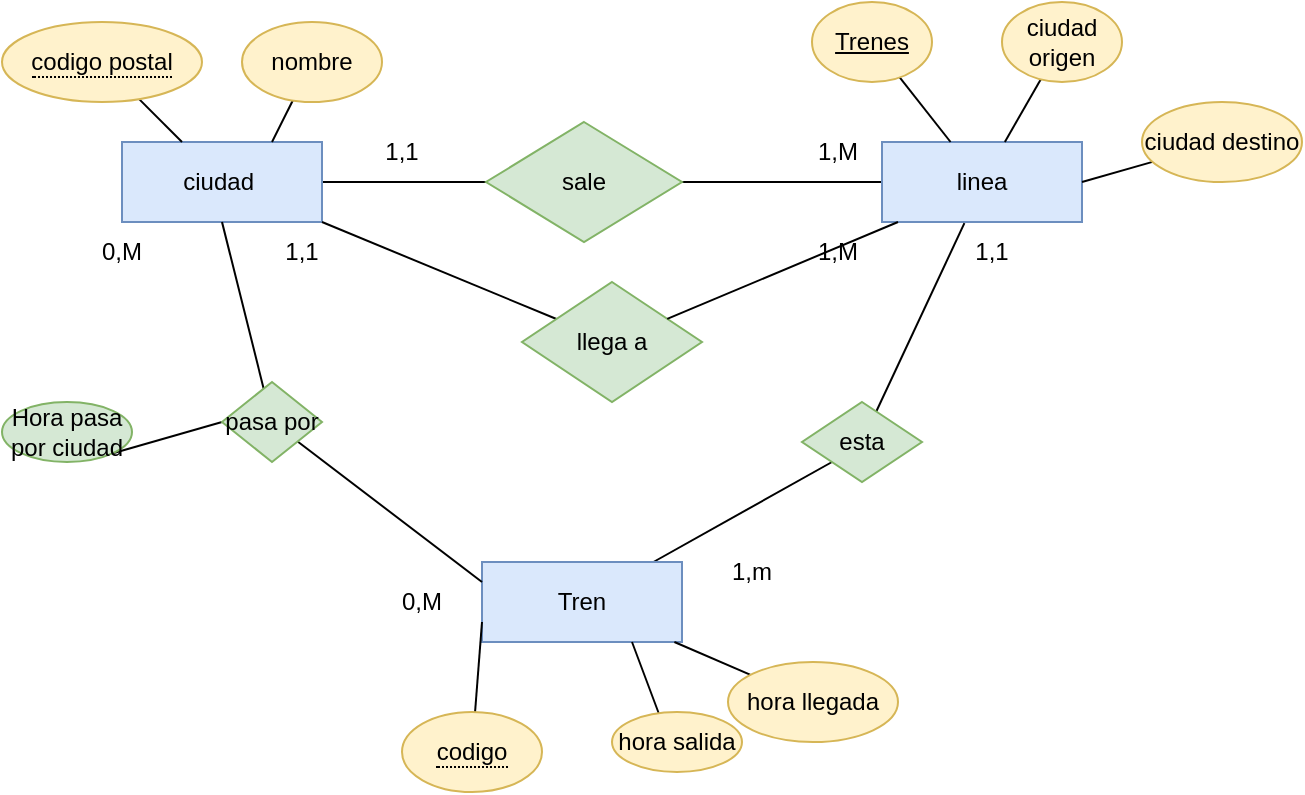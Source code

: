 <mxfile version="20.5.3" type="device"><diagram id="R2lEEEUBdFMjLlhIrx00" name="Page-1"><mxGraphModel dx="1038" dy="579" grid="1" gridSize="10" guides="1" tooltips="1" connect="1" arrows="1" fold="1" page="1" pageScale="1" pageWidth="850" pageHeight="1100" math="0" shadow="0" extFonts="Permanent Marker^https://fonts.googleapis.com/css?family=Permanent+Marker"><root><mxCell id="0"/><mxCell id="1" parent="0"/><mxCell id="ZuzRie6NWpMorut6srq6-7" style="edgeStyle=none;rounded=0;orthogonalLoop=1;jettySize=auto;html=1;entryX=0;entryY=0.5;entryDx=0;entryDy=0;endArrow=none;endFill=0;" parent="1" source="ZuzRie6NWpMorut6srq6-1" target="ZuzRie6NWpMorut6srq6-31" edge="1"><mxGeometry relative="1" as="geometry"><mxPoint x="260" y="140" as="targetPoint"/></mxGeometry></mxCell><mxCell id="ZuzRie6NWpMorut6srq6-1" value="ciudad&amp;nbsp;" style="whiteSpace=wrap;html=1;align=center;fillColor=#dae8fc;strokeColor=#6c8ebf;" parent="1" vertex="1"><mxGeometry x="80" y="120" width="100" height="40" as="geometry"/></mxCell><mxCell id="ZuzRie6NWpMorut6srq6-3" style="rounded=0;orthogonalLoop=1;jettySize=auto;html=1;entryX=0.75;entryY=0;entryDx=0;entryDy=0;endArrow=none;endFill=0;" parent="1" source="ZuzRie6NWpMorut6srq6-2" target="ZuzRie6NWpMorut6srq6-1" edge="1"><mxGeometry relative="1" as="geometry"/></mxCell><mxCell id="ZuzRie6NWpMorut6srq6-2" value="nombre" style="ellipse;whiteSpace=wrap;html=1;align=center;fillColor=#fff2cc;strokeColor=#d6b656;" parent="1" vertex="1"><mxGeometry x="140" y="60" width="70" height="40" as="geometry"/></mxCell><mxCell id="ZuzRie6NWpMorut6srq6-5" style="edgeStyle=none;rounded=0;orthogonalLoop=1;jettySize=auto;html=1;endArrow=none;endFill=0;" parent="1" source="ZuzRie6NWpMorut6srq6-4" target="ZuzRie6NWpMorut6srq6-1" edge="1"><mxGeometry relative="1" as="geometry"/></mxCell><mxCell id="ZuzRie6NWpMorut6srq6-4" value="&lt;span style=&quot;border-bottom: 1px dotted&quot;&gt;codigo postal&lt;/span&gt;" style="ellipse;whiteSpace=wrap;html=1;align=center;fillColor=#fff2cc;strokeColor=#d6b656;" parent="1" vertex="1"><mxGeometry x="20" y="60" width="100" height="40" as="geometry"/></mxCell><mxCell id="ZuzRie6NWpMorut6srq6-48" style="edgeStyle=none;rounded=0;orthogonalLoop=1;jettySize=auto;html=1;entryX=0;entryY=1;entryDx=0;entryDy=0;endArrow=none;endFill=0;" parent="1" source="ZuzRie6NWpMorut6srq6-10" target="ZuzRie6NWpMorut6srq6-46" edge="1"><mxGeometry relative="1" as="geometry"/></mxCell><mxCell id="ZuzRie6NWpMorut6srq6-10" value="Tren" style="whiteSpace=wrap;html=1;align=center;fillColor=#dae8fc;strokeColor=#6c8ebf;" parent="1" vertex="1"><mxGeometry x="260" y="330" width="100" height="40" as="geometry"/></mxCell><mxCell id="ZuzRie6NWpMorut6srq6-17" style="edgeStyle=none;rounded=0;orthogonalLoop=1;jettySize=auto;html=1;endArrow=none;endFill=0;" parent="1" source="ZuzRie6NWpMorut6srq6-12" target="ZuzRie6NWpMorut6srq6-31" edge="1"><mxGeometry relative="1" as="geometry"><mxPoint x="350" y="140" as="targetPoint"/></mxGeometry></mxCell><mxCell id="ZuzRie6NWpMorut6srq6-12" value="linea" style="whiteSpace=wrap;html=1;align=center;fillColor=#dae8fc;strokeColor=#6c8ebf;" parent="1" vertex="1"><mxGeometry x="460" y="120" width="100" height="40" as="geometry"/></mxCell><mxCell id="ZuzRie6NWpMorut6srq6-22" style="edgeStyle=none;rounded=0;orthogonalLoop=1;jettySize=auto;html=1;endArrow=none;endFill=0;" parent="1" source="ZuzRie6NWpMorut6srq6-19" target="ZuzRie6NWpMorut6srq6-12" edge="1"><mxGeometry relative="1" as="geometry"/></mxCell><mxCell id="ZuzRie6NWpMorut6srq6-19" value="ciudad origen" style="ellipse;whiteSpace=wrap;html=1;align=center;fillColor=#fff2cc;strokeColor=#d6b656;" parent="1" vertex="1"><mxGeometry x="520" y="50" width="60" height="40" as="geometry"/></mxCell><mxCell id="ZuzRie6NWpMorut6srq6-21" style="edgeStyle=none;rounded=0;orthogonalLoop=1;jettySize=auto;html=1;endArrow=none;endFill=0;" parent="1" source="ZuzRie6NWpMorut6srq6-20" target="ZuzRie6NWpMorut6srq6-12" edge="1"><mxGeometry relative="1" as="geometry"/></mxCell><mxCell id="ZuzRie6NWpMorut6srq6-20" value="Trenes" style="ellipse;whiteSpace=wrap;html=1;align=center;fontStyle=4;fillColor=#fff2cc;strokeColor=#d6b656;" parent="1" vertex="1"><mxGeometry x="425" y="50" width="60" height="40" as="geometry"/></mxCell><mxCell id="ZuzRie6NWpMorut6srq6-24" style="edgeStyle=none;rounded=0;orthogonalLoop=1;jettySize=auto;html=1;entryX=1;entryY=0.5;entryDx=0;entryDy=0;endArrow=none;endFill=0;" parent="1" source="ZuzRie6NWpMorut6srq6-23" target="ZuzRie6NWpMorut6srq6-12" edge="1"><mxGeometry relative="1" as="geometry"/></mxCell><mxCell id="ZuzRie6NWpMorut6srq6-23" value="ciudad destino" style="ellipse;whiteSpace=wrap;html=1;align=center;fillColor=#fff2cc;strokeColor=#d6b656;" parent="1" vertex="1"><mxGeometry x="590" y="100" width="80" height="40" as="geometry"/></mxCell><mxCell id="ZuzRie6NWpMorut6srq6-51" style="edgeStyle=none;rounded=0;orthogonalLoop=1;jettySize=auto;html=1;entryX=0.75;entryY=1;entryDx=0;entryDy=0;endArrow=none;endFill=0;fillColor=#fff2cc;strokeColor=#000000;" parent="1" target="ZuzRie6NWpMorut6srq6-10" edge="1"><mxGeometry relative="1" as="geometry"><mxPoint x="350" y="410" as="sourcePoint"/></mxGeometry></mxCell><mxCell id="ZuzRie6NWpMorut6srq6-25" value="hora salida" style="ellipse;whiteSpace=wrap;html=1;align=center;fillColor=#fff2cc;strokeColor=#d6b656;" parent="1" vertex="1"><mxGeometry x="325" y="405" width="65" height="30" as="geometry"/></mxCell><mxCell id="ZuzRie6NWpMorut6srq6-50" style="edgeStyle=none;rounded=0;orthogonalLoop=1;jettySize=auto;html=1;endArrow=none;endFill=0;" parent="1" source="ZuzRie6NWpMorut6srq6-27" target="ZuzRie6NWpMorut6srq6-10" edge="1"><mxGeometry relative="1" as="geometry"/></mxCell><mxCell id="ZuzRie6NWpMorut6srq6-27" value="hora llegada" style="ellipse;whiteSpace=wrap;html=1;align=center;fillColor=#fff2cc;strokeColor=#d6b656;" parent="1" vertex="1"><mxGeometry x="383" y="380" width="85" height="40" as="geometry"/></mxCell><mxCell id="ZuzRie6NWpMorut6srq6-43" style="edgeStyle=none;rounded=0;orthogonalLoop=1;jettySize=auto;html=1;exitX=1;exitY=1;exitDx=0;exitDy=0;endArrow=none;endFill=0;entryX=0;entryY=0.5;entryDx=0;entryDy=0;" parent="1" source="ZuzRie6NWpMorut6srq6-29" target="ZuzRie6NWpMorut6srq6-41" edge="1"><mxGeometry relative="1" as="geometry"><mxPoint x="460" y="416" as="targetPoint"/></mxGeometry></mxCell><mxCell id="ZuzRie6NWpMorut6srq6-29" value="Hora pasa por ciudad" style="ellipse;whiteSpace=wrap;html=1;align=center;fillColor=#d5e8d4;strokeColor=#82b366;" parent="1" vertex="1"><mxGeometry x="20" y="250" width="65" height="30" as="geometry"/></mxCell><mxCell id="ZuzRie6NWpMorut6srq6-31" value="sale" style="shape=rhombus;perimeter=rhombusPerimeter;whiteSpace=wrap;html=1;align=center;fillColor=#d5e8d4;strokeColor=#82b366;" parent="1" vertex="1"><mxGeometry x="262" y="110" width="98" height="60" as="geometry"/></mxCell><mxCell id="ZuzRie6NWpMorut6srq6-33" style="edgeStyle=none;rounded=0;orthogonalLoop=1;jettySize=auto;html=1;entryX=1;entryY=1;entryDx=0;entryDy=0;endArrow=none;endFill=0;" parent="1" source="ZuzRie6NWpMorut6srq6-32" target="ZuzRie6NWpMorut6srq6-1" edge="1"><mxGeometry relative="1" as="geometry"/></mxCell><mxCell id="ZuzRie6NWpMorut6srq6-34" style="edgeStyle=none;rounded=0;orthogonalLoop=1;jettySize=auto;html=1;entryX=0;entryY=1;entryDx=0;entryDy=0;endArrow=none;endFill=0;startArrow=none;" parent="1" source="FSp1UnZOBtrJl8r2dJNS-4" target="ZuzRie6NWpMorut6srq6-12" edge="1"><mxGeometry relative="1" as="geometry"/></mxCell><mxCell id="ZuzRie6NWpMorut6srq6-32" value="llega a" style="shape=rhombus;perimeter=rhombusPerimeter;whiteSpace=wrap;html=1;align=center;fillColor=#d5e8d4;strokeColor=#82b366;" parent="1" vertex="1"><mxGeometry x="280" y="190" width="90" height="60" as="geometry"/></mxCell><mxCell id="ZuzRie6NWpMorut6srq6-38" style="edgeStyle=none;rounded=0;orthogonalLoop=1;jettySize=auto;html=1;entryX=0;entryY=0.75;entryDx=0;entryDy=0;endArrow=none;endFill=0;" parent="1" source="ZuzRie6NWpMorut6srq6-37" target="ZuzRie6NWpMorut6srq6-10" edge="1"><mxGeometry relative="1" as="geometry"/></mxCell><mxCell id="ZuzRie6NWpMorut6srq6-37" value="&lt;span style=&quot;border-bottom: 1px dotted&quot;&gt;codigo&lt;/span&gt;" style="ellipse;whiteSpace=wrap;html=1;align=center;fillColor=#fff2cc;strokeColor=#d6b656;" parent="1" vertex="1"><mxGeometry x="220" y="405" width="70" height="40" as="geometry"/></mxCell><mxCell id="ZuzRie6NWpMorut6srq6-42" style="edgeStyle=none;rounded=0;orthogonalLoop=1;jettySize=auto;html=1;entryX=0;entryY=0.25;entryDx=0;entryDy=0;endArrow=none;endFill=0;" parent="1" source="ZuzRie6NWpMorut6srq6-41" target="ZuzRie6NWpMorut6srq6-10" edge="1"><mxGeometry relative="1" as="geometry"/></mxCell><mxCell id="ZuzRie6NWpMorut6srq6-44" style="edgeStyle=none;rounded=0;orthogonalLoop=1;jettySize=auto;html=1;entryX=0.5;entryY=1;entryDx=0;entryDy=0;endArrow=none;endFill=0;" parent="1" source="ZuzRie6NWpMorut6srq6-41" target="ZuzRie6NWpMorut6srq6-1" edge="1"><mxGeometry relative="1" as="geometry"/></mxCell><mxCell id="ZuzRie6NWpMorut6srq6-41" value="pasa por" style="shape=rhombus;perimeter=rhombusPerimeter;whiteSpace=wrap;html=1;align=center;fillColor=#d5e8d4;strokeColor=#82b366;" parent="1" vertex="1"><mxGeometry x="130" y="240" width="50" height="40" as="geometry"/></mxCell><mxCell id="ZuzRie6NWpMorut6srq6-49" style="edgeStyle=none;rounded=0;orthogonalLoop=1;jettySize=auto;html=1;entryX=0.412;entryY=1.015;entryDx=0;entryDy=0;entryPerimeter=0;endArrow=none;endFill=0;" parent="1" source="ZuzRie6NWpMorut6srq6-46" target="ZuzRie6NWpMorut6srq6-12" edge="1"><mxGeometry relative="1" as="geometry"/></mxCell><mxCell id="ZuzRie6NWpMorut6srq6-46" value="esta" style="shape=rhombus;perimeter=rhombusPerimeter;whiteSpace=wrap;html=1;align=center;fillColor=#d5e8d4;strokeColor=#82b366;" parent="1" vertex="1"><mxGeometry x="420" y="250" width="60" height="40" as="geometry"/></mxCell><mxCell id="ZuzRie6NWpMorut6srq6-47" style="edgeStyle=none;rounded=0;orthogonalLoop=1;jettySize=auto;html=1;exitX=0.5;exitY=1;exitDx=0;exitDy=0;endArrow=none;endFill=0;" parent="1" source="ZuzRie6NWpMorut6srq6-10" target="ZuzRie6NWpMorut6srq6-10" edge="1"><mxGeometry relative="1" as="geometry"/></mxCell><mxCell id="FSp1UnZOBtrJl8r2dJNS-1" value="1,1&lt;span style=&quot;color: rgba(0, 0, 0, 0); font-family: monospace; font-size: 0px; text-align: start;&quot;&gt;%3CmxGraphModel%3E%3Croot%3E%3CmxCell%20id%3D%220%22%2F%3E%3CmxCell%20id%3D%221%22%20parent%3D%220%22%2F%3E%3CmxCell%20id%3D%222%22%20value%3D%22Text%22%20style%3D%22text%3Bhtml%3D1%3BstrokeColor%3Dnone%3BfillColor%3Dnone%3Balign%3Dcenter%3BverticalAlign%3Dmiddle%3BwhiteSpace%3Dwrap%3Brounded%3D0%3B%22%20vertex%3D%221%22%20parent%3D%221%22%3E%3CmxGeometry%20x%3D%22330%22%20y%3D%22230%22%20width%3D%2260%22%20height%3D%2230%22%20as%3D%22geometry%22%2F%3E%3C%2FmxCell%3E%3C%2Froot%3E%3C%2FmxGraphModel%3E&lt;/span&gt;" style="text;html=1;strokeColor=none;fillColor=none;align=center;verticalAlign=middle;whiteSpace=wrap;rounded=0;" vertex="1" parent="1"><mxGeometry x="190" y="110" width="60" height="30" as="geometry"/></mxCell><mxCell id="FSp1UnZOBtrJl8r2dJNS-2" value="1,1&lt;span style=&quot;color: rgba(0, 0, 0, 0); font-family: monospace; font-size: 0px; text-align: start;&quot;&gt;%3CmxGraphModel%3E%3Croot%3E%3CmxCell%20id%3D%220%22%2F%3E%3CmxCell%20id%3D%221%22%20parent%3D%220%22%2F%3E%3CmxCell%20id%3D%222%22%20value%3D%22Text%22%20style%3D%22text%3Bhtml%3D1%3BstrokeColor%3Dnone%3BfillColor%3Dnone%3Balign%3Dcenter%3BverticalAlign%3Dmiddle%3BwhiteSpace%3Dwrap%3Brounded%3D0%3B%22%20vertex%3D%221%22%20parent%3D%221%22%3E%3CmxGeometry%20x%3D%22330%22%20y%3D%22230%22%20width%3D%2260%22%20height%3D%2230%22%20as%3D%22geometry%22%2F%3E%3C%2FmxCell%3E%3C%2Froot%3E%3C%2FmxGraphModel%3E&lt;/span&gt;" style="text;html=1;strokeColor=none;fillColor=none;align=center;verticalAlign=middle;whiteSpace=wrap;rounded=0;" vertex="1" parent="1"><mxGeometry x="140" y="160" width="60" height="30" as="geometry"/></mxCell><mxCell id="FSp1UnZOBtrJl8r2dJNS-3" value="1,M" style="text;html=1;strokeColor=none;fillColor=none;align=center;verticalAlign=middle;whiteSpace=wrap;rounded=0;" vertex="1" parent="1"><mxGeometry x="408" y="110" width="60" height="30" as="geometry"/></mxCell><mxCell id="FSp1UnZOBtrJl8r2dJNS-4" value="1,M" style="text;html=1;strokeColor=none;fillColor=none;align=center;verticalAlign=middle;whiteSpace=wrap;rounded=0;" vertex="1" parent="1"><mxGeometry x="408" y="160" width="60" height="30" as="geometry"/></mxCell><mxCell id="FSp1UnZOBtrJl8r2dJNS-5" value="" style="edgeStyle=none;rounded=0;orthogonalLoop=1;jettySize=auto;html=1;entryX=1;entryY=0;entryDx=0;entryDy=0;endArrow=none;endFill=0;" edge="1" parent="1" source="ZuzRie6NWpMorut6srq6-32" target="FSp1UnZOBtrJl8r2dJNS-4"><mxGeometry relative="1" as="geometry"><mxPoint x="352" y="208" as="sourcePoint"/><mxPoint x="460" y="160" as="targetPoint"/></mxGeometry></mxCell><mxCell id="FSp1UnZOBtrJl8r2dJNS-6" value="0,M" style="text;html=1;strokeColor=none;fillColor=none;align=center;verticalAlign=middle;whiteSpace=wrap;rounded=0;" vertex="1" parent="1"><mxGeometry x="200" y="335" width="60" height="30" as="geometry"/></mxCell><mxCell id="FSp1UnZOBtrJl8r2dJNS-7" value="0,M" style="text;html=1;strokeColor=none;fillColor=none;align=center;verticalAlign=middle;whiteSpace=wrap;rounded=0;" vertex="1" parent="1"><mxGeometry x="50" y="160" width="60" height="30" as="geometry"/></mxCell><mxCell id="FSp1UnZOBtrJl8r2dJNS-8" value="1,m" style="text;html=1;strokeColor=none;fillColor=none;align=center;verticalAlign=middle;whiteSpace=wrap;rounded=0;" vertex="1" parent="1"><mxGeometry x="365" y="320" width="60" height="30" as="geometry"/></mxCell><mxCell id="FSp1UnZOBtrJl8r2dJNS-9" value="1,1" style="text;html=1;strokeColor=none;fillColor=none;align=center;verticalAlign=middle;whiteSpace=wrap;rounded=0;" vertex="1" parent="1"><mxGeometry x="485" y="160" width="60" height="30" as="geometry"/></mxCell></root></mxGraphModel></diagram></mxfile>